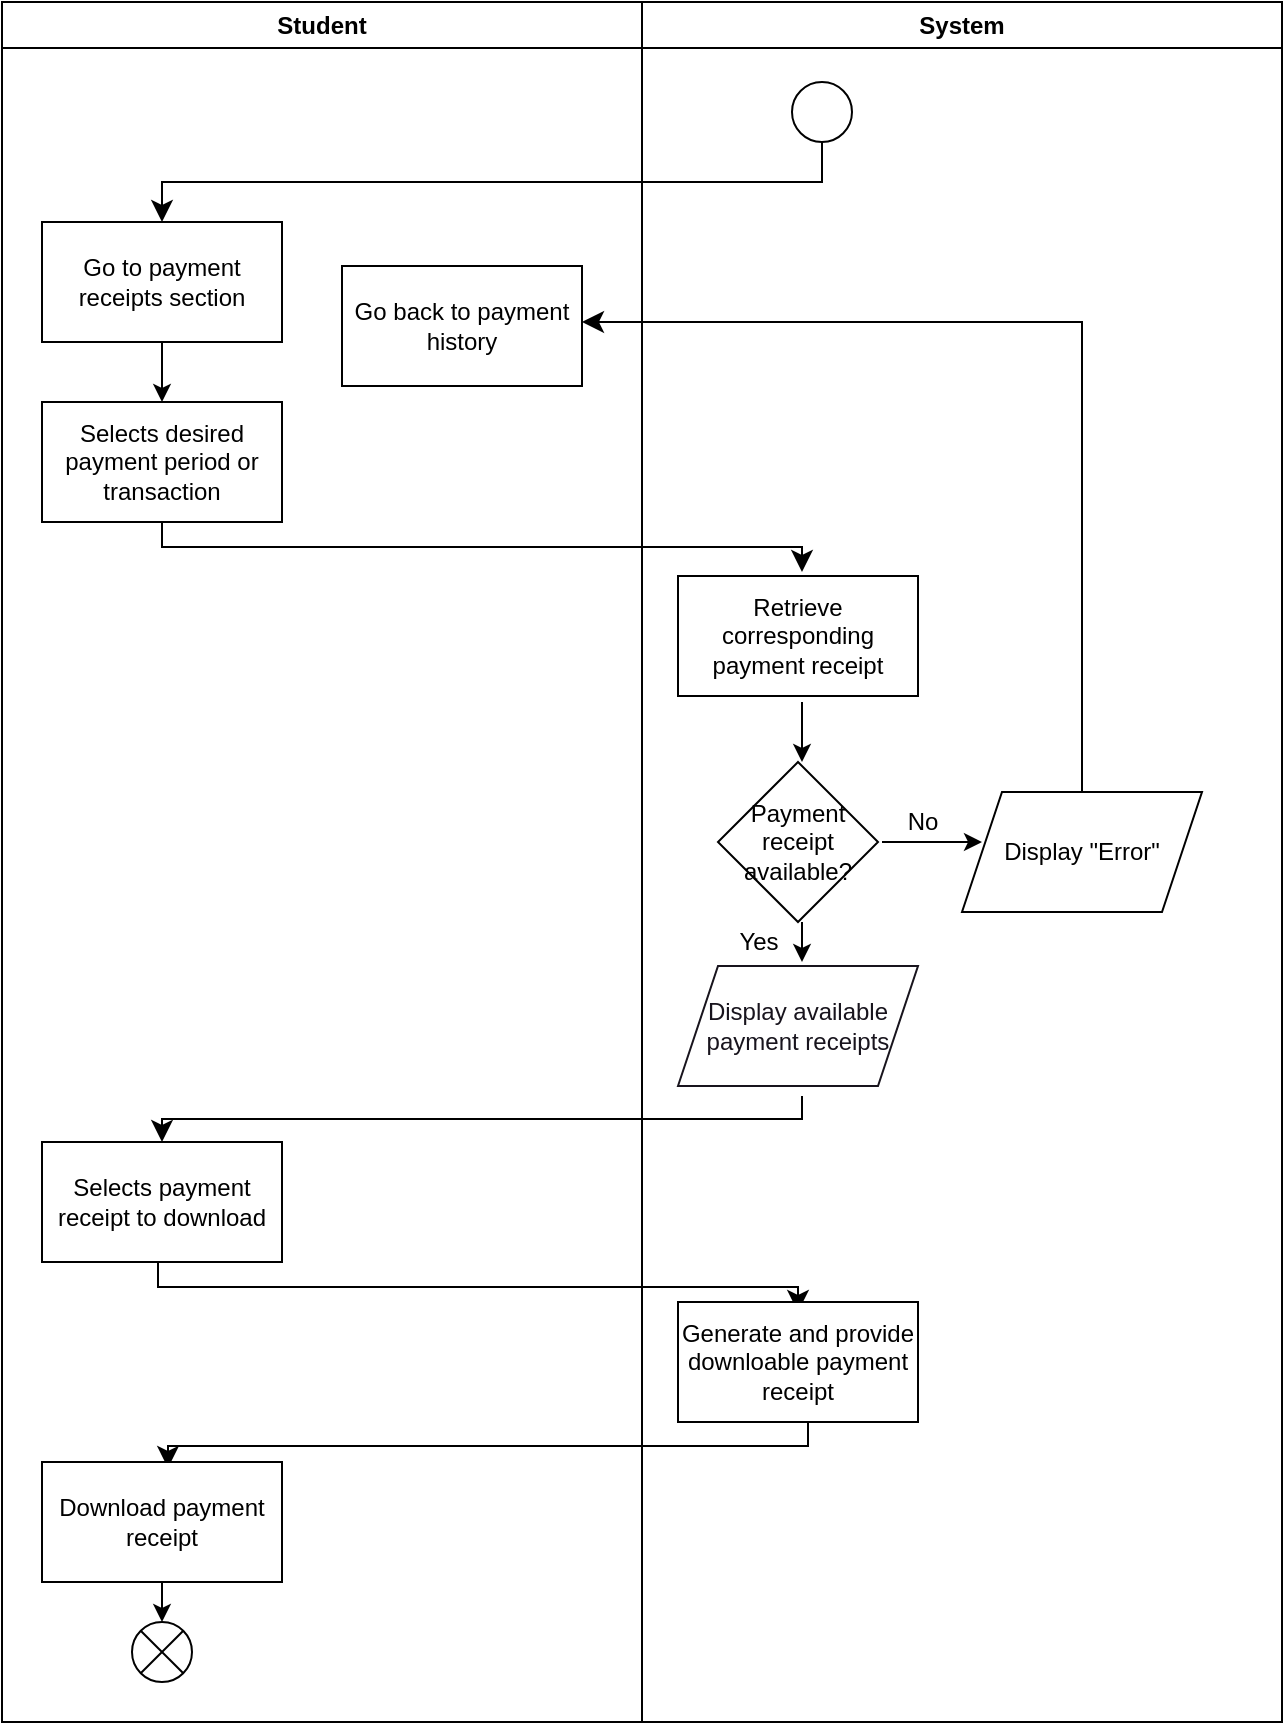 <mxfile>
    <diagram id="mbqDmZgXnPuwwgB2iTlj" name="Page-1">
        <mxGraphModel dx="1590" dy="747" grid="1" gridSize="10" guides="1" tooltips="1" connect="1" arrows="1" fold="1" page="1" pageScale="1" pageWidth="850" pageHeight="1100" math="0" shadow="0">
            <root>
                <mxCell id="0"/>
                <mxCell id="1" parent="0"/>
                <mxCell id="2" value="" style="ellipse;" parent="1" vertex="1">
                    <mxGeometry x="395" y="40" width="30" height="30" as="geometry"/>
                </mxCell>
                <mxCell id="3" value="" style="edgeStyle=elbowEdgeStyle;elbow=vertical;endArrow=classic;html=1;curved=0;rounded=0;endSize=8;startSize=8;" parent="1" edge="1">
                    <mxGeometry width="50" height="50" relative="1" as="geometry">
                        <mxPoint x="410" y="70" as="sourcePoint"/>
                        <mxPoint x="80" y="110" as="targetPoint"/>
                    </mxGeometry>
                </mxCell>
                <mxCell id="4" value="Go to payment receipts section" style="rounded=0;whiteSpace=wrap;html=1;" parent="1" vertex="1">
                    <mxGeometry x="20" y="110" width="120" height="60" as="geometry"/>
                </mxCell>
                <mxCell id="5" value="" style="endArrow=classic;html=1;" parent="1" edge="1">
                    <mxGeometry width="50" height="50" relative="1" as="geometry">
                        <mxPoint x="80" y="170" as="sourcePoint"/>
                        <mxPoint x="80" y="200" as="targetPoint"/>
                    </mxGeometry>
                </mxCell>
                <mxCell id="6" value="Selects desired payment period or transaction" style="rounded=0;whiteSpace=wrap;html=1;" parent="1" vertex="1">
                    <mxGeometry x="20" y="200" width="120" height="60" as="geometry"/>
                </mxCell>
                <mxCell id="7" value="" style="edgeStyle=elbowEdgeStyle;elbow=vertical;endArrow=classic;html=1;curved=0;rounded=0;endSize=8;startSize=8;" parent="1" edge="1">
                    <mxGeometry width="50" height="50" relative="1" as="geometry">
                        <mxPoint x="80" y="260" as="sourcePoint"/>
                        <mxPoint x="400" y="285" as="targetPoint"/>
                    </mxGeometry>
                </mxCell>
                <mxCell id="8" value="Retrieve corresponding payment receipt" style="rounded=0;whiteSpace=wrap;html=1;" parent="1" vertex="1">
                    <mxGeometry x="338" y="287" width="120" height="60" as="geometry"/>
                </mxCell>
                <mxCell id="9" value="" style="endArrow=classic;html=1;" parent="1" edge="1">
                    <mxGeometry width="50" height="50" relative="1" as="geometry">
                        <mxPoint x="400" y="350" as="sourcePoint"/>
                        <mxPoint x="400" y="380" as="targetPoint"/>
                    </mxGeometry>
                </mxCell>
                <mxCell id="11" value="Payment receipt available?" style="rhombus;whiteSpace=wrap;html=1;" parent="1" vertex="1">
                    <mxGeometry x="358" y="380" width="80" height="80" as="geometry"/>
                </mxCell>
                <mxCell id="12" value="" style="endArrow=classic;html=1;" parent="1" edge="1">
                    <mxGeometry width="50" height="50" relative="1" as="geometry">
                        <mxPoint x="400" y="460" as="sourcePoint"/>
                        <mxPoint x="400" y="480" as="targetPoint"/>
                    </mxGeometry>
                </mxCell>
                <mxCell id="31" value="" style="edgeStyle=none;html=1;" parent="1" source="13" target="14" edge="1">
                    <mxGeometry relative="1" as="geometry"/>
                </mxCell>
                <mxCell id="13" value="Yes" style="text;html=1;align=center;verticalAlign=middle;resizable=0;points=[];autosize=1;strokeColor=none;fillColor=none;" parent="1" vertex="1">
                    <mxGeometry x="358" y="455" width="40" height="30" as="geometry"/>
                </mxCell>
                <mxCell id="14" value="&lt;font color=&quot;#18141d&quot;&gt;Display available payment receipts&lt;/font&gt;" style="shape=parallelogram;perimeter=parallelogramPerimeter;whiteSpace=wrap;html=1;fixedSize=1;fontFamily=Helvetica;fontSize=12;fontColor=rgb(240, 240, 240);align=center;strokeColor=#18141D;fillColor=#FFFFFF;" parent="1" vertex="1">
                    <mxGeometry x="338" y="482" width="120" height="60" as="geometry"/>
                </mxCell>
                <mxCell id="15" value="" style="edgeStyle=elbowEdgeStyle;elbow=vertical;endArrow=classic;html=1;curved=0;rounded=0;endSize=8;startSize=8;" parent="1" edge="1">
                    <mxGeometry width="50" height="50" relative="1" as="geometry">
                        <mxPoint x="400" y="547" as="sourcePoint"/>
                        <mxPoint x="80" y="570" as="targetPoint"/>
                    </mxGeometry>
                </mxCell>
                <mxCell id="16" value="Selects payment receipt to download" style="rounded=0;whiteSpace=wrap;html=1;" parent="1" vertex="1">
                    <mxGeometry x="20" y="570" width="120" height="60" as="geometry"/>
                </mxCell>
                <mxCell id="17" value="" style="edgeStyle=elbowEdgeStyle;elbow=vertical;endArrow=classic;html=1;curved=0;rounded=0;endSize=8;startSize=8;" parent="1" edge="1">
                    <mxGeometry width="50" height="50" relative="1" as="geometry">
                        <mxPoint x="78" y="630" as="sourcePoint"/>
                        <mxPoint x="398" y="655" as="targetPoint"/>
                    </mxGeometry>
                </mxCell>
                <mxCell id="19" value="Generate and provide downloable payment receipt" style="rounded=0;whiteSpace=wrap;html=1;" parent="1" vertex="1">
                    <mxGeometry x="338" y="650" width="120" height="60" as="geometry"/>
                </mxCell>
                <mxCell id="20" value="" style="edgeStyle=elbowEdgeStyle;elbow=vertical;endArrow=classic;html=1;curved=0;rounded=0;endSize=8;startSize=8;" parent="1" edge="1">
                    <mxGeometry width="50" height="50" relative="1" as="geometry">
                        <mxPoint x="403" y="710" as="sourcePoint"/>
                        <mxPoint x="83" y="733" as="targetPoint"/>
                        <Array as="points">
                            <mxPoint x="253" y="722"/>
                        </Array>
                    </mxGeometry>
                </mxCell>
                <mxCell id="21" value="Download payment receipt" style="rounded=0;whiteSpace=wrap;html=1;" parent="1" vertex="1">
                    <mxGeometry x="20" y="730" width="120" height="60" as="geometry"/>
                </mxCell>
                <mxCell id="22" value="" style="endArrow=classic;html=1;" parent="1" edge="1">
                    <mxGeometry width="50" height="50" relative="1" as="geometry">
                        <mxPoint x="80" y="790" as="sourcePoint"/>
                        <mxPoint x="80" y="810" as="targetPoint"/>
                    </mxGeometry>
                </mxCell>
                <mxCell id="23" value="" style="shape=sumEllipse;perimeter=ellipsePerimeter;whiteSpace=wrap;html=1;backgroundOutline=1;" parent="1" vertex="1">
                    <mxGeometry x="65" y="810" width="30" height="30" as="geometry"/>
                </mxCell>
                <mxCell id="24" value="" style="endArrow=classic;html=1;" parent="1" edge="1">
                    <mxGeometry width="50" height="50" relative="1" as="geometry">
                        <mxPoint x="440" y="420" as="sourcePoint"/>
                        <mxPoint x="490" y="420" as="targetPoint"/>
                    </mxGeometry>
                </mxCell>
                <mxCell id="25" value="No" style="text;html=1;align=center;verticalAlign=middle;resizable=0;points=[];autosize=1;strokeColor=none;fillColor=none;" parent="1" vertex="1">
                    <mxGeometry x="440" y="395" width="40" height="30" as="geometry"/>
                </mxCell>
                <mxCell id="26" value="Display &quot;Error&quot;" style="shape=parallelogram;perimeter=parallelogramPerimeter;whiteSpace=wrap;html=1;fixedSize=1;" parent="1" vertex="1">
                    <mxGeometry x="480" y="395" width="120" height="60" as="geometry"/>
                </mxCell>
                <mxCell id="27" value="" style="edgeStyle=elbowEdgeStyle;elbow=vertical;endArrow=classic;html=1;curved=0;rounded=0;endSize=8;startSize=8;" parent="1" source="26" edge="1">
                    <mxGeometry width="50" height="50" relative="1" as="geometry">
                        <mxPoint x="540" y="390" as="sourcePoint"/>
                        <mxPoint x="290" y="160" as="targetPoint"/>
                        <Array as="points">
                            <mxPoint x="290" y="160"/>
                        </Array>
                    </mxGeometry>
                </mxCell>
                <mxCell id="28" value="Go back to payment history" style="rounded=0;whiteSpace=wrap;html=1;" parent="1" vertex="1">
                    <mxGeometry x="170" y="132" width="120" height="60" as="geometry"/>
                </mxCell>
                <mxCell id="29" value="Student" style="swimlane;whiteSpace=wrap;html=1;" parent="1" vertex="1">
                    <mxGeometry width="320" height="860" as="geometry"/>
                </mxCell>
                <mxCell id="30" value="System" style="swimlane;whiteSpace=wrap;html=1;" parent="1" vertex="1">
                    <mxGeometry x="320" width="320" height="860" as="geometry"/>
                </mxCell>
            </root>
        </mxGraphModel>
    </diagram>
</mxfile>